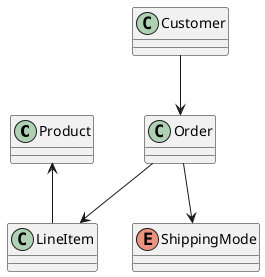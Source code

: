 @startuml

class Product
class Customer
class LineItem
class Order
enum ShippingMode

Product <-- LineItem
Order --> LineItem
Order --> ShippingMode
Customer --> Order

@enduml
